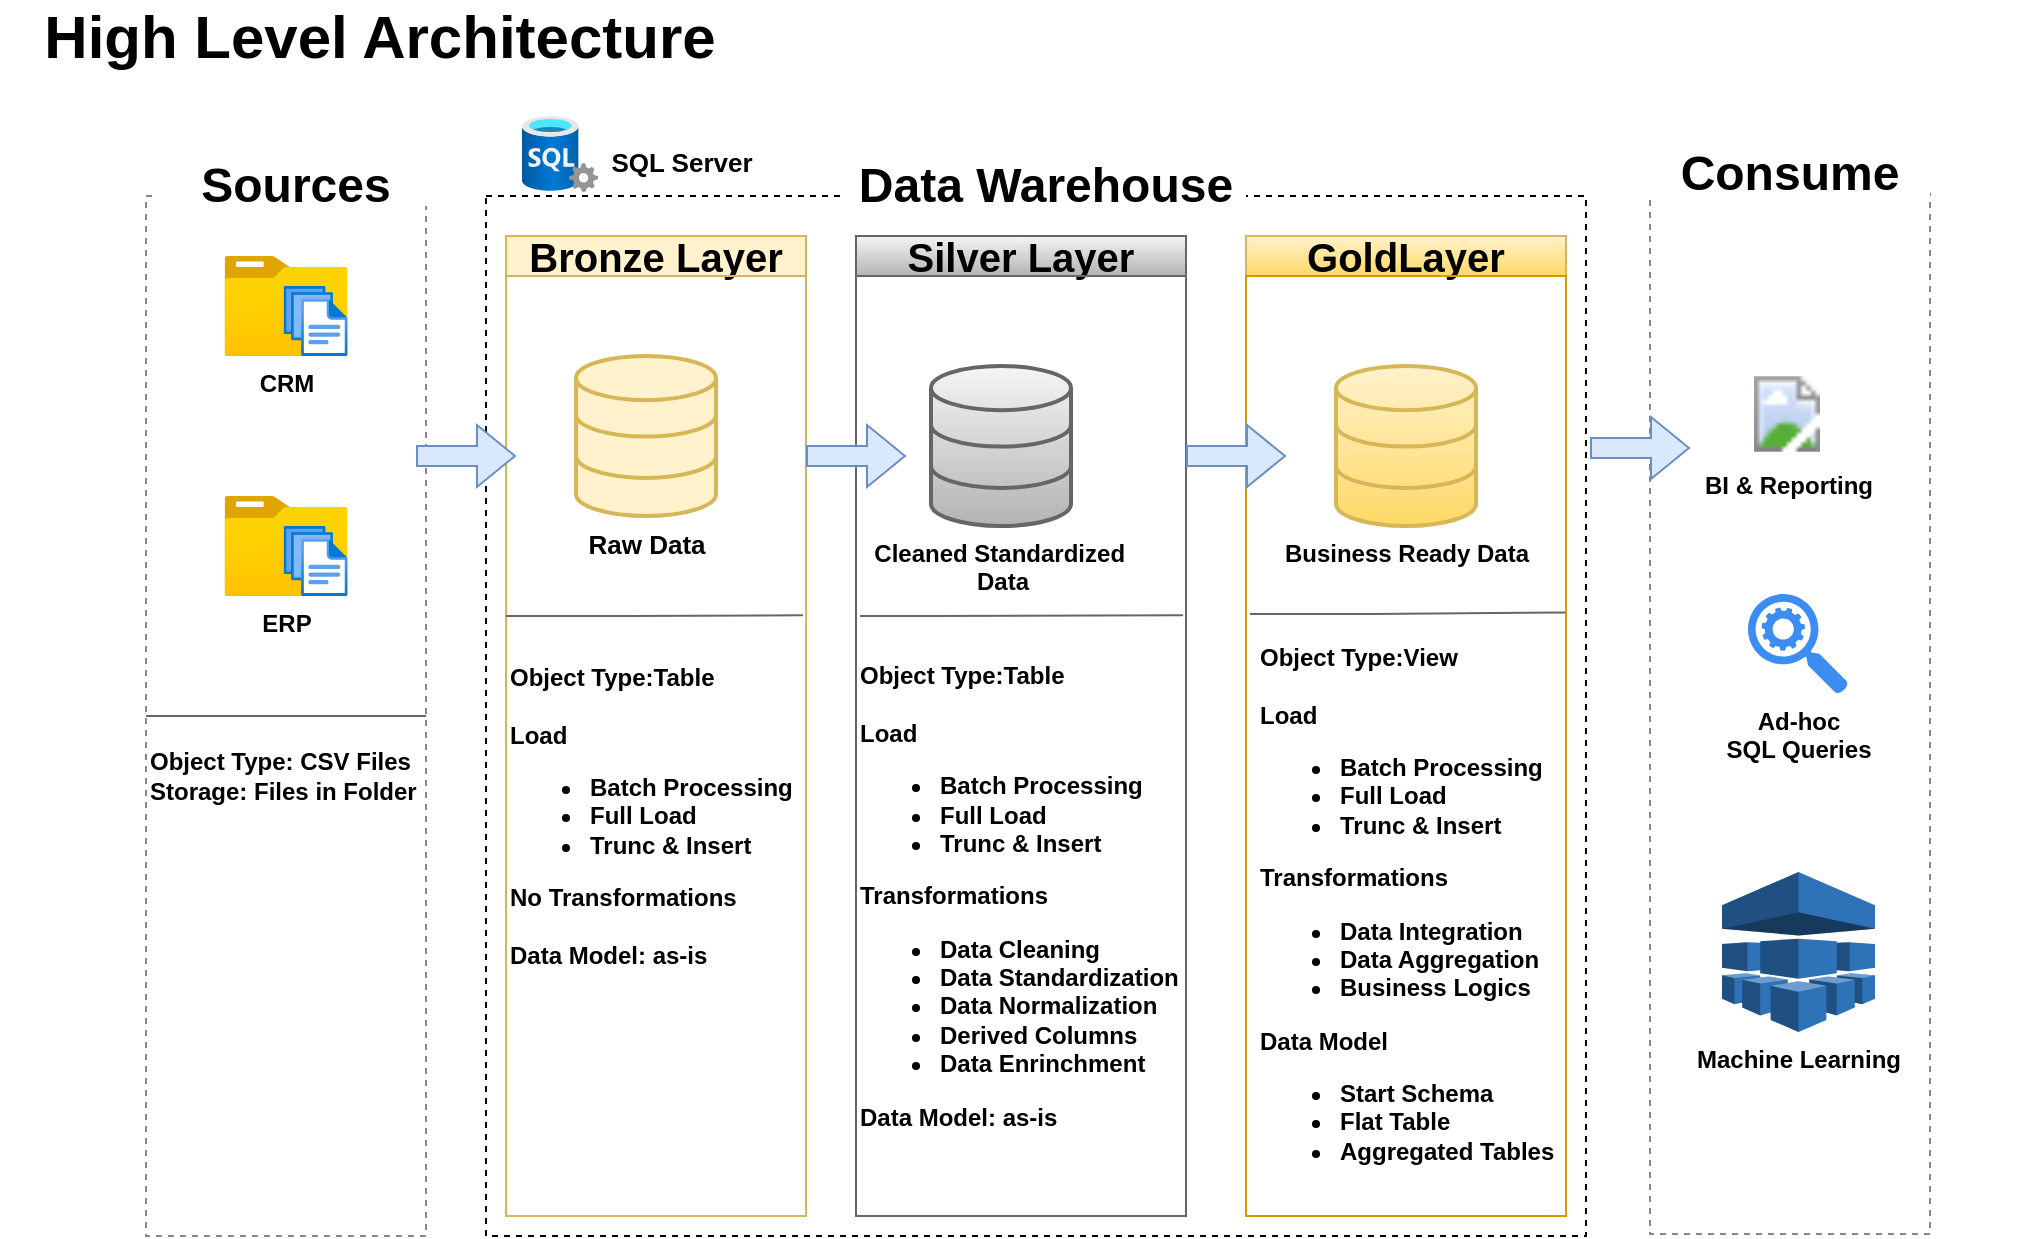 <mxfile version="28.2.5">
  <diagram name="Page-1" id="rFZdIJv3S594tShdbLpA">
    <mxGraphModel dx="3478" dy="4226" grid="0" gridSize="10" guides="0" tooltips="1" connect="1" arrows="0" fold="1" page="0" pageScale="1" pageWidth="980" pageHeight="690" math="0" shadow="0">
      <root>
        <mxCell id="0" />
        <mxCell id="1" parent="0" />
        <mxCell id="OvatHVZ9PwKXDZZDOVpk-89" value="" style="rounded=0;whiteSpace=wrap;html=1;fillColor=none;dashed=1;strokeColor=light-dark(#888686, #ededed);" parent="1" vertex="1">
          <mxGeometry x="-779" y="-3181" width="140" height="520" as="geometry" />
        </mxCell>
        <mxCell id="OvatHVZ9PwKXDZZDOVpk-11" value="&lt;div&gt;&lt;span style=&quot;background-color: transparent; color: light-dark(rgb(0, 0, 0), rgb(255, 255, 255));&quot;&gt;&lt;font&gt;High Level Architecture&lt;/font&gt;&lt;/span&gt;&lt;/div&gt;" style="text;html=1;align=center;verticalAlign=middle;whiteSpace=wrap;rounded=0;fontSize=30;fontStyle=1" parent="1" vertex="1">
          <mxGeometry x="-1604" y="-3275" width="380" height="30" as="geometry" />
        </mxCell>
        <mxCell id="OvatHVZ9PwKXDZZDOVpk-69" value="SQL Server" style="text;html=1;align=center;verticalAlign=middle;whiteSpace=wrap;rounded=0;fontStyle=1;fontSize=13;" parent="1" vertex="1">
          <mxGeometry x="-1303" y="-3212" width="80" height="30" as="geometry" />
        </mxCell>
        <mxCell id="OvatHVZ9PwKXDZZDOVpk-71" value="" style="image;aspect=fixed;html=1;points=[];align=center;fontSize=12;image=img/lib/azure2/databases/SQL_Server.svg;" parent="1" vertex="1">
          <mxGeometry x="-1343" y="-3220" width="38" height="38" as="geometry" />
        </mxCell>
        <mxCell id="OvatHVZ9PwKXDZZDOVpk-72" value="" style="rounded=0;whiteSpace=wrap;html=1;fillColor=none;dashed=1;strokeColor=light-dark(#888686, #ededed);" parent="1" vertex="1">
          <mxGeometry x="-1531" y="-3180" width="140" height="520" as="geometry" />
        </mxCell>
        <mxCell id="OvatHVZ9PwKXDZZDOVpk-73" value="Sources" style="whiteSpace=wrap;html=1;fontStyle=1;fontSize=24;fillColor=default;strokeColor=none;" parent="1" vertex="1">
          <mxGeometry x="-1526" y="-3195" width="140" height="20" as="geometry" />
        </mxCell>
        <mxCell id="OvatHVZ9PwKXDZZDOVpk-74" value="" style="rounded=0;whiteSpace=wrap;html=1;fillColor=none;dashed=1;strokeColor=default;" parent="1" vertex="1">
          <mxGeometry x="-1361" y="-3180" width="550" height="520" as="geometry" />
        </mxCell>
        <mxCell id="OvatHVZ9PwKXDZZDOVpk-75" value="Data Warehouse" style="whiteSpace=wrap;html=1;fontSize=24;fontStyle=1;strokeColor=none;" parent="1" vertex="1">
          <mxGeometry x="-1181" y="-3195" width="200" height="20" as="geometry" />
        </mxCell>
        <mxCell id="OvatHVZ9PwKXDZZDOVpk-76" value="Consume" style="whiteSpace=wrap;html=1;fontStyle=1;fontSize=24;fillColor=default;strokeColor=none;" parent="1" vertex="1">
          <mxGeometry x="-779" y="-3203" width="140" height="24" as="geometry" />
        </mxCell>
        <mxCell id="OvatHVZ9PwKXDZZDOVpk-77" value="Bronze Layer" style="rounded=0;whiteSpace=wrap;html=1;fillColor=#fff2cc;strokeColor=#d6b656;fontSize=20;fontStyle=1" parent="1" vertex="1">
          <mxGeometry x="-1351" y="-3160" width="150" height="20" as="geometry" />
        </mxCell>
        <mxCell id="OvatHVZ9PwKXDZZDOVpk-78" value="" style="rounded=0;whiteSpace=wrap;html=1;fillColor=none;strokeColor=#d6b656;fontSize=20;fontStyle=1" parent="1" vertex="1">
          <mxGeometry x="-1351" y="-3140" width="150" height="470" as="geometry" />
        </mxCell>
        <mxCell id="OvatHVZ9PwKXDZZDOVpk-79" value="Silver Layer" style="rounded=0;whiteSpace=wrap;html=1;fillColor=#f5f5f5;strokeColor=#666666;fontSize=20;fontStyle=1;gradientColor=#b3b3b3;" parent="1" vertex="1">
          <mxGeometry x="-1176" y="-3160" width="165" height="20" as="geometry" />
        </mxCell>
        <mxCell id="OvatHVZ9PwKXDZZDOVpk-80" value="" style="rounded=0;whiteSpace=wrap;html=1;fillColor=none;strokeColor=#666666;fontSize=20;fontStyle=1;gradientColor=#b3b3b3;" parent="1" vertex="1">
          <mxGeometry x="-1176" y="-3140" width="165" height="470" as="geometry" />
        </mxCell>
        <mxCell id="OvatHVZ9PwKXDZZDOVpk-81" value="GoldLayer" style="rounded=0;whiteSpace=wrap;html=1;fillColor=#fff2cc;strokeColor=#d6b656;fontSize=20;fontStyle=1;gradientColor=#ffd966;" parent="1" vertex="1">
          <mxGeometry x="-981" y="-3160" width="160" height="20" as="geometry" />
        </mxCell>
        <mxCell id="OvatHVZ9PwKXDZZDOVpk-82" value="" style="rounded=0;whiteSpace=wrap;html=1;fillColor=none;strokeColor=#d79b00;fontSize=20;fontStyle=1;gradientColor=#ffa500;" parent="1" vertex="1">
          <mxGeometry x="-981" y="-3140" width="160" height="470" as="geometry" />
        </mxCell>
        <mxCell id="OvatHVZ9PwKXDZZDOVpk-83" value="&lt;b&gt;CRM&lt;/b&gt;" style="image;aspect=fixed;html=1;points=[];align=center;fontSize=12;image=img/lib/azure2/general/Folder_Blank.svg;" parent="1" vertex="1">
          <mxGeometry x="-1491.81" y="-3150" width="61.62" height="50" as="geometry" />
        </mxCell>
        <mxCell id="OvatHVZ9PwKXDZZDOVpk-84" value="" style="image;aspect=fixed;html=1;points=[];align=center;fontSize=12;image=img/lib/azure2/general/Files.svg;" parent="1" vertex="1">
          <mxGeometry x="-1462.19" y="-3135" width="32" height="35" as="geometry" />
        </mxCell>
        <mxCell id="OvatHVZ9PwKXDZZDOVpk-85" value="&lt;b&gt;ERP&lt;/b&gt;" style="image;aspect=fixed;html=1;points=[];align=center;fontSize=12;image=img/lib/azure2/general/Folder_Blank.svg;" parent="1" vertex="1">
          <mxGeometry x="-1491.81" y="-3030" width="61.62" height="50" as="geometry" />
        </mxCell>
        <mxCell id="OvatHVZ9PwKXDZZDOVpk-86" value="" style="image;aspect=fixed;html=1;points=[];align=center;fontSize=12;image=img/lib/azure2/general/Files.svg;" parent="1" vertex="1">
          <mxGeometry x="-1462.19" y="-3015" width="32" height="35" as="geometry" />
        </mxCell>
        <mxCell id="OvatHVZ9PwKXDZZDOVpk-87" value="" style="endArrow=none;html=1;rounded=0;fillColor=#f5f5f5;strokeColor=#666666;exitX=0;exitY=0.5;exitDx=0;exitDy=0;entryX=1;entryY=0.5;entryDx=0;entryDy=0;" parent="1" source="OvatHVZ9PwKXDZZDOVpk-72" target="OvatHVZ9PwKXDZZDOVpk-72" edge="1">
          <mxGeometry width="50" height="50" relative="1" as="geometry">
            <mxPoint x="-1520.46" y="-2920.08" as="sourcePoint" />
            <mxPoint x="-1401.54" y="-2920.08" as="targetPoint" />
            <Array as="points">
              <mxPoint x="-1467.3" y="-2920" />
            </Array>
          </mxGeometry>
        </mxCell>
        <mxCell id="OvatHVZ9PwKXDZZDOVpk-88" value="Object Type: CSV Files&lt;div&gt;&lt;span style=&quot;background-color: transparent; color: light-dark(rgb(0, 0, 0), rgb(255, 255, 255));&quot;&gt;Storage: Files in Folder&lt;/span&gt;&lt;/div&gt;" style="text;html=1;align=left;verticalAlign=middle;whiteSpace=wrap;rounded=0;fontSize=12;fontStyle=1" parent="1" vertex="1">
          <mxGeometry x="-1531" y="-2900" width="150" height="20" as="geometry" />
        </mxCell>
        <mxCell id="OvatHVZ9PwKXDZZDOVpk-90" value="&lt;b&gt;&lt;font style=&quot;font-size: 13px;&quot;&gt;Raw Data&lt;/font&gt;&lt;/b&gt;" style="html=1;verticalLabelPosition=bottom;align=center;labelBackgroundColor=#ffffff;verticalAlign=top;strokeWidth=2;strokeColor=#d6b656;shadow=0;dashed=0;shape=mxgraph.ios7.icons.data;fillColor=#fff2cc;" parent="1" vertex="1">
          <mxGeometry x="-1316" y="-3100" width="70" height="80" as="geometry" />
        </mxCell>
        <mxCell id="OvatHVZ9PwKXDZZDOVpk-91" value="&lt;b&gt;Cleaned Standardized&amp;nbsp;&lt;/b&gt;&lt;div&gt;&lt;b&gt;Data&lt;/b&gt;&lt;/div&gt;" style="html=1;verticalLabelPosition=bottom;align=center;labelBackgroundColor=#ffffff;verticalAlign=top;strokeWidth=2;strokeColor=#666666;shadow=0;dashed=0;shape=mxgraph.ios7.icons.data;fillColor=#f5f5f5;gradientColor=#b3b3b3;" parent="1" vertex="1">
          <mxGeometry x="-1138.5" y="-3095" width="70" height="80" as="geometry" />
        </mxCell>
        <mxCell id="OvatHVZ9PwKXDZZDOVpk-92" value="&lt;b&gt;Business Ready Data&lt;/b&gt;" style="html=1;verticalLabelPosition=bottom;align=center;labelBackgroundColor=#ffffff;verticalAlign=top;strokeWidth=2;strokeColor=#d6b656;shadow=0;dashed=0;shape=mxgraph.ios7.icons.data;fillColor=#fff2cc;gradientColor=#ffd966;" parent="1" vertex="1">
          <mxGeometry x="-936" y="-3095" width="70" height="80" as="geometry" />
        </mxCell>
        <mxCell id="OvatHVZ9PwKXDZZDOVpk-93" value="" style="shape=flexArrow;endArrow=classic;html=1;rounded=0;fillColor=#dae8fc;strokeColor=#6c8ebf;" parent="1" edge="1">
          <mxGeometry width="50" height="50" relative="1" as="geometry">
            <mxPoint x="-1396" y="-3050" as="sourcePoint" />
            <mxPoint x="-1346" y="-3050" as="targetPoint" />
          </mxGeometry>
        </mxCell>
        <mxCell id="OvatHVZ9PwKXDZZDOVpk-94" value="" style="shape=flexArrow;endArrow=classic;html=1;rounded=0;fillColor=#dae8fc;strokeColor=#6c8ebf;" parent="1" edge="1">
          <mxGeometry width="50" height="50" relative="1" as="geometry">
            <mxPoint x="-1201" y="-3050" as="sourcePoint" />
            <mxPoint x="-1151" y="-3050" as="targetPoint" />
          </mxGeometry>
        </mxCell>
        <mxCell id="OvatHVZ9PwKXDZZDOVpk-95" value="" style="shape=flexArrow;endArrow=classic;html=1;rounded=0;fillColor=#dae8fc;strokeColor=#6c8ebf;" parent="1" edge="1">
          <mxGeometry width="50" height="50" relative="1" as="geometry">
            <mxPoint x="-1011" y="-3050" as="sourcePoint" />
            <mxPoint x="-961" y="-3050" as="targetPoint" />
          </mxGeometry>
        </mxCell>
        <mxCell id="OvatHVZ9PwKXDZZDOVpk-96" value="" style="shape=flexArrow;endArrow=classic;html=1;rounded=0;fillColor=#dae8fc;strokeColor=#6c8ebf;" parent="1" edge="1">
          <mxGeometry width="50" height="50" relative="1" as="geometry">
            <mxPoint x="-809" y="-3054" as="sourcePoint" />
            <mxPoint x="-759" y="-3054" as="targetPoint" />
          </mxGeometry>
        </mxCell>
        <mxCell id="OvatHVZ9PwKXDZZDOVpk-97" value="" style="endArrow=none;html=1;rounded=0;fillColor=#f5f5f5;strokeColor=#666666;exitX=0.021;exitY=0.684;exitDx=0;exitDy=0;exitPerimeter=0;entryX=0.99;entryY=0.361;entryDx=0;entryDy=0;entryPerimeter=0;" parent="1" target="OvatHVZ9PwKXDZZDOVpk-78" edge="1">
          <mxGeometry width="50" height="50" relative="1" as="geometry">
            <mxPoint x="-1351" y="-2970" as="sourcePoint" />
            <mxPoint x="-1206" y="-2970" as="targetPoint" />
            <Array as="points">
              <mxPoint x="-1290.3" y="-2970" />
            </Array>
          </mxGeometry>
        </mxCell>
        <mxCell id="OvatHVZ9PwKXDZZDOVpk-98" value="" style="endArrow=none;html=1;rounded=0;fillColor=#f5f5f5;strokeColor=#666666;entryX=0.991;entryY=0.361;entryDx=0;entryDy=0;entryPerimeter=0;" parent="1" edge="1" target="OvatHVZ9PwKXDZZDOVpk-80">
          <mxGeometry width="50" height="50" relative="1" as="geometry">
            <mxPoint x="-1174" y="-2970" as="sourcePoint" />
            <mxPoint x="-1026.31" y="-2969.86" as="targetPoint" />
            <Array as="points">
              <mxPoint x="-1138.3" y="-2970" />
            </Array>
          </mxGeometry>
        </mxCell>
        <mxCell id="OvatHVZ9PwKXDZZDOVpk-99" value="" style="endArrow=none;html=1;rounded=0;fillColor=#f5f5f5;strokeColor=#666666;exitX=0.021;exitY=0.684;exitDx=0;exitDy=0;exitPerimeter=0;entryX=0.998;entryY=0.358;entryDx=0;entryDy=0;entryPerimeter=0;" parent="1" edge="1" target="OvatHVZ9PwKXDZZDOVpk-82">
          <mxGeometry width="50" height="50" relative="1" as="geometry">
            <mxPoint x="-979" y="-2971" as="sourcePoint" />
            <mxPoint x="-839" y="-2971" as="targetPoint" />
            <Array as="points">
              <mxPoint x="-918.3" y="-2971" />
            </Array>
          </mxGeometry>
        </mxCell>
        <mxCell id="OvatHVZ9PwKXDZZDOVpk-100" value="Object Type:Table&lt;div&gt;&lt;br&gt;&lt;div&gt;&lt;span style=&quot;background-color: transparent; color: light-dark(rgb(0, 0, 0), rgb(255, 255, 255));&quot;&gt;Load&lt;/span&gt;&lt;/div&gt;&lt;div&gt;&lt;ul&gt;&lt;li&gt;&lt;span style=&quot;background-color: transparent; color: light-dark(rgb(0, 0, 0), rgb(255, 255, 255));&quot;&gt;Batch Processing&lt;/span&gt;&lt;/li&gt;&lt;li&gt;Full Load&amp;nbsp;&lt;/li&gt;&lt;li&gt;Trunc &amp;amp; Insert&lt;/li&gt;&lt;/ul&gt;&lt;/div&gt;&lt;div&gt;No Transformations&lt;/div&gt;&lt;div&gt;&lt;br&gt;&lt;/div&gt;&lt;div&gt;Data Model: as-is&lt;/div&gt;&lt;/div&gt;" style="text;html=1;align=left;verticalAlign=middle;whiteSpace=wrap;rounded=0;fontSize=12;fontStyle=1" parent="1" vertex="1">
          <mxGeometry x="-1351" y="-2950" width="150" height="160" as="geometry" />
        </mxCell>
        <mxCell id="OvatHVZ9PwKXDZZDOVpk-101" value="Object Type:Table&lt;div&gt;&lt;br&gt;&lt;div&gt;&lt;span style=&quot;background-color: transparent; color: light-dark(rgb(0, 0, 0), rgb(255, 255, 255));&quot;&gt;Load&lt;/span&gt;&lt;/div&gt;&lt;div&gt;&lt;ul&gt;&lt;li&gt;&lt;span style=&quot;background-color: transparent; color: light-dark(rgb(0, 0, 0), rgb(255, 255, 255));&quot;&gt;Batch Processing&lt;/span&gt;&lt;/li&gt;&lt;li&gt;Full Load&amp;nbsp;&lt;/li&gt;&lt;li&gt;Trunc &amp;amp; Insert&lt;/li&gt;&lt;/ul&gt;&lt;/div&gt;&lt;div&gt;Transformations&lt;/div&gt;&lt;div&gt;&lt;ul&gt;&lt;li&gt;Data Cleaning&lt;/li&gt;&lt;li&gt;Data Standardization&lt;/li&gt;&lt;li&gt;Data Normalization&lt;/li&gt;&lt;li&gt;Derived Columns&lt;/li&gt;&lt;li&gt;Data Enrinchment&lt;/li&gt;&lt;/ul&gt;&lt;/div&gt;&lt;div&gt;Data Model: as-is&lt;/div&gt;&lt;/div&gt;" style="text;html=1;align=left;verticalAlign=middle;whiteSpace=wrap;rounded=0;fontSize=12;fontStyle=1" parent="1" vertex="1">
          <mxGeometry x="-1176" y="-2960" width="165" height="260" as="geometry" />
        </mxCell>
        <mxCell id="OvatHVZ9PwKXDZZDOVpk-102" value="Object Type:View&lt;div&gt;&lt;br&gt;&lt;div&gt;&lt;span style=&quot;background-color: transparent; color: light-dark(rgb(0, 0, 0), rgb(255, 255, 255));&quot;&gt;Load&lt;/span&gt;&lt;/div&gt;&lt;div&gt;&lt;ul&gt;&lt;li&gt;&lt;span style=&quot;background-color: transparent; color: light-dark(rgb(0, 0, 0), rgb(255, 255, 255));&quot;&gt;Batch Processing&lt;/span&gt;&lt;/li&gt;&lt;li&gt;Full Load&amp;nbsp;&lt;/li&gt;&lt;li&gt;Trunc &amp;amp; Insert&lt;/li&gt;&lt;/ul&gt;&lt;/div&gt;&lt;div&gt;Transformations&lt;/div&gt;&lt;div&gt;&lt;ul&gt;&lt;li&gt;Data Integration&lt;/li&gt;&lt;li&gt;Data Aggregation&lt;/li&gt;&lt;li&gt;Business Logics&lt;/li&gt;&lt;/ul&gt;&lt;/div&gt;&lt;div&gt;Data Model&lt;/div&gt;&lt;/div&gt;&lt;div&gt;&lt;ul&gt;&lt;li&gt;Start Schema&lt;/li&gt;&lt;li&gt;Flat Table&lt;/li&gt;&lt;li&gt;Aggregated Tables&lt;/li&gt;&lt;/ul&gt;&lt;/div&gt;" style="text;html=1;align=left;verticalAlign=middle;whiteSpace=wrap;rounded=0;fontSize=12;fontStyle=1" parent="1" vertex="1">
          <mxGeometry x="-976" y="-2940" width="165" height="240" as="geometry" />
        </mxCell>
        <mxCell id="OvatHVZ9PwKXDZZDOVpk-103" value="&lt;b&gt;BI &amp;amp; Reporting&lt;/b&gt;" style="image;aspect=fixed;html=1;points=[];align=center;fontSize=12;image=img/lib/azure2/power_platform/PowerBI.svg;" parent="1" vertex="1">
          <mxGeometry x="-727" y="-3093" width="33" height="44" as="geometry" />
        </mxCell>
        <mxCell id="OvatHVZ9PwKXDZZDOVpk-104" value="&lt;b&gt;Ad-hoc&lt;/b&gt;&lt;div&gt;&lt;b&gt;SQL Queries&lt;/b&gt;&lt;/div&gt;" style="sketch=0;html=1;aspect=fixed;strokeColor=none;shadow=0;fillColor=#3B8DF1;verticalAlign=top;labelPosition=center;verticalLabelPosition=bottom;shape=mxgraph.gcp2.search_api" parent="1" vertex="1">
          <mxGeometry x="-730" y="-2981" width="50" height="50" as="geometry" />
        </mxCell>
        <mxCell id="OvatHVZ9PwKXDZZDOVpk-105" value="&lt;b&gt;Machine Learning&lt;/b&gt;" style="outlineConnect=0;dashed=0;verticalLabelPosition=bottom;verticalAlign=top;align=center;html=1;shape=mxgraph.aws3.machine_learning;fillColor=#2E73B8;gradientColor=none;" parent="1" vertex="1">
          <mxGeometry x="-743" y="-2842" width="76.5" height="80" as="geometry" />
        </mxCell>
        <mxCell id="AwBLw1EEdppbr1t-jArM-1" value="&lt;div&gt;&lt;br&gt;&lt;/div&gt;&lt;div&gt;&lt;br&gt;&lt;/div&gt;" style="text;html=1;align=center;verticalAlign=middle;resizable=0;points=[];autosize=1;strokeColor=none;fillColor=none;" parent="1" vertex="1">
          <mxGeometry x="-604" y="-2917" width="18" height="41" as="geometry" />
        </mxCell>
      </root>
    </mxGraphModel>
  </diagram>
</mxfile>

